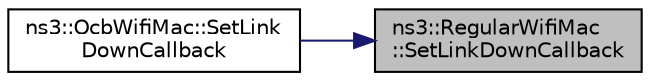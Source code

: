 digraph "ns3::RegularWifiMac::SetLinkDownCallback"
{
 // LATEX_PDF_SIZE
  edge [fontname="Helvetica",fontsize="10",labelfontname="Helvetica",labelfontsize="10"];
  node [fontname="Helvetica",fontsize="10",shape=record];
  rankdir="RL";
  Node1 [label="ns3::RegularWifiMac\l::SetLinkDownCallback",height=0.2,width=0.4,color="black", fillcolor="grey75", style="filled", fontcolor="black",tooltip=" "];
  Node1 -> Node2 [dir="back",color="midnightblue",fontsize="10",style="solid",fontname="Helvetica"];
  Node2 [label="ns3::OcbWifiMac::SetLink\lDownCallback",height=0.2,width=0.4,color="black", fillcolor="white", style="filled",URL="$classns3_1_1_ocb_wifi_mac.html#a99906d686b667de32bd7de83463b27ef",tooltip=" "];
}
